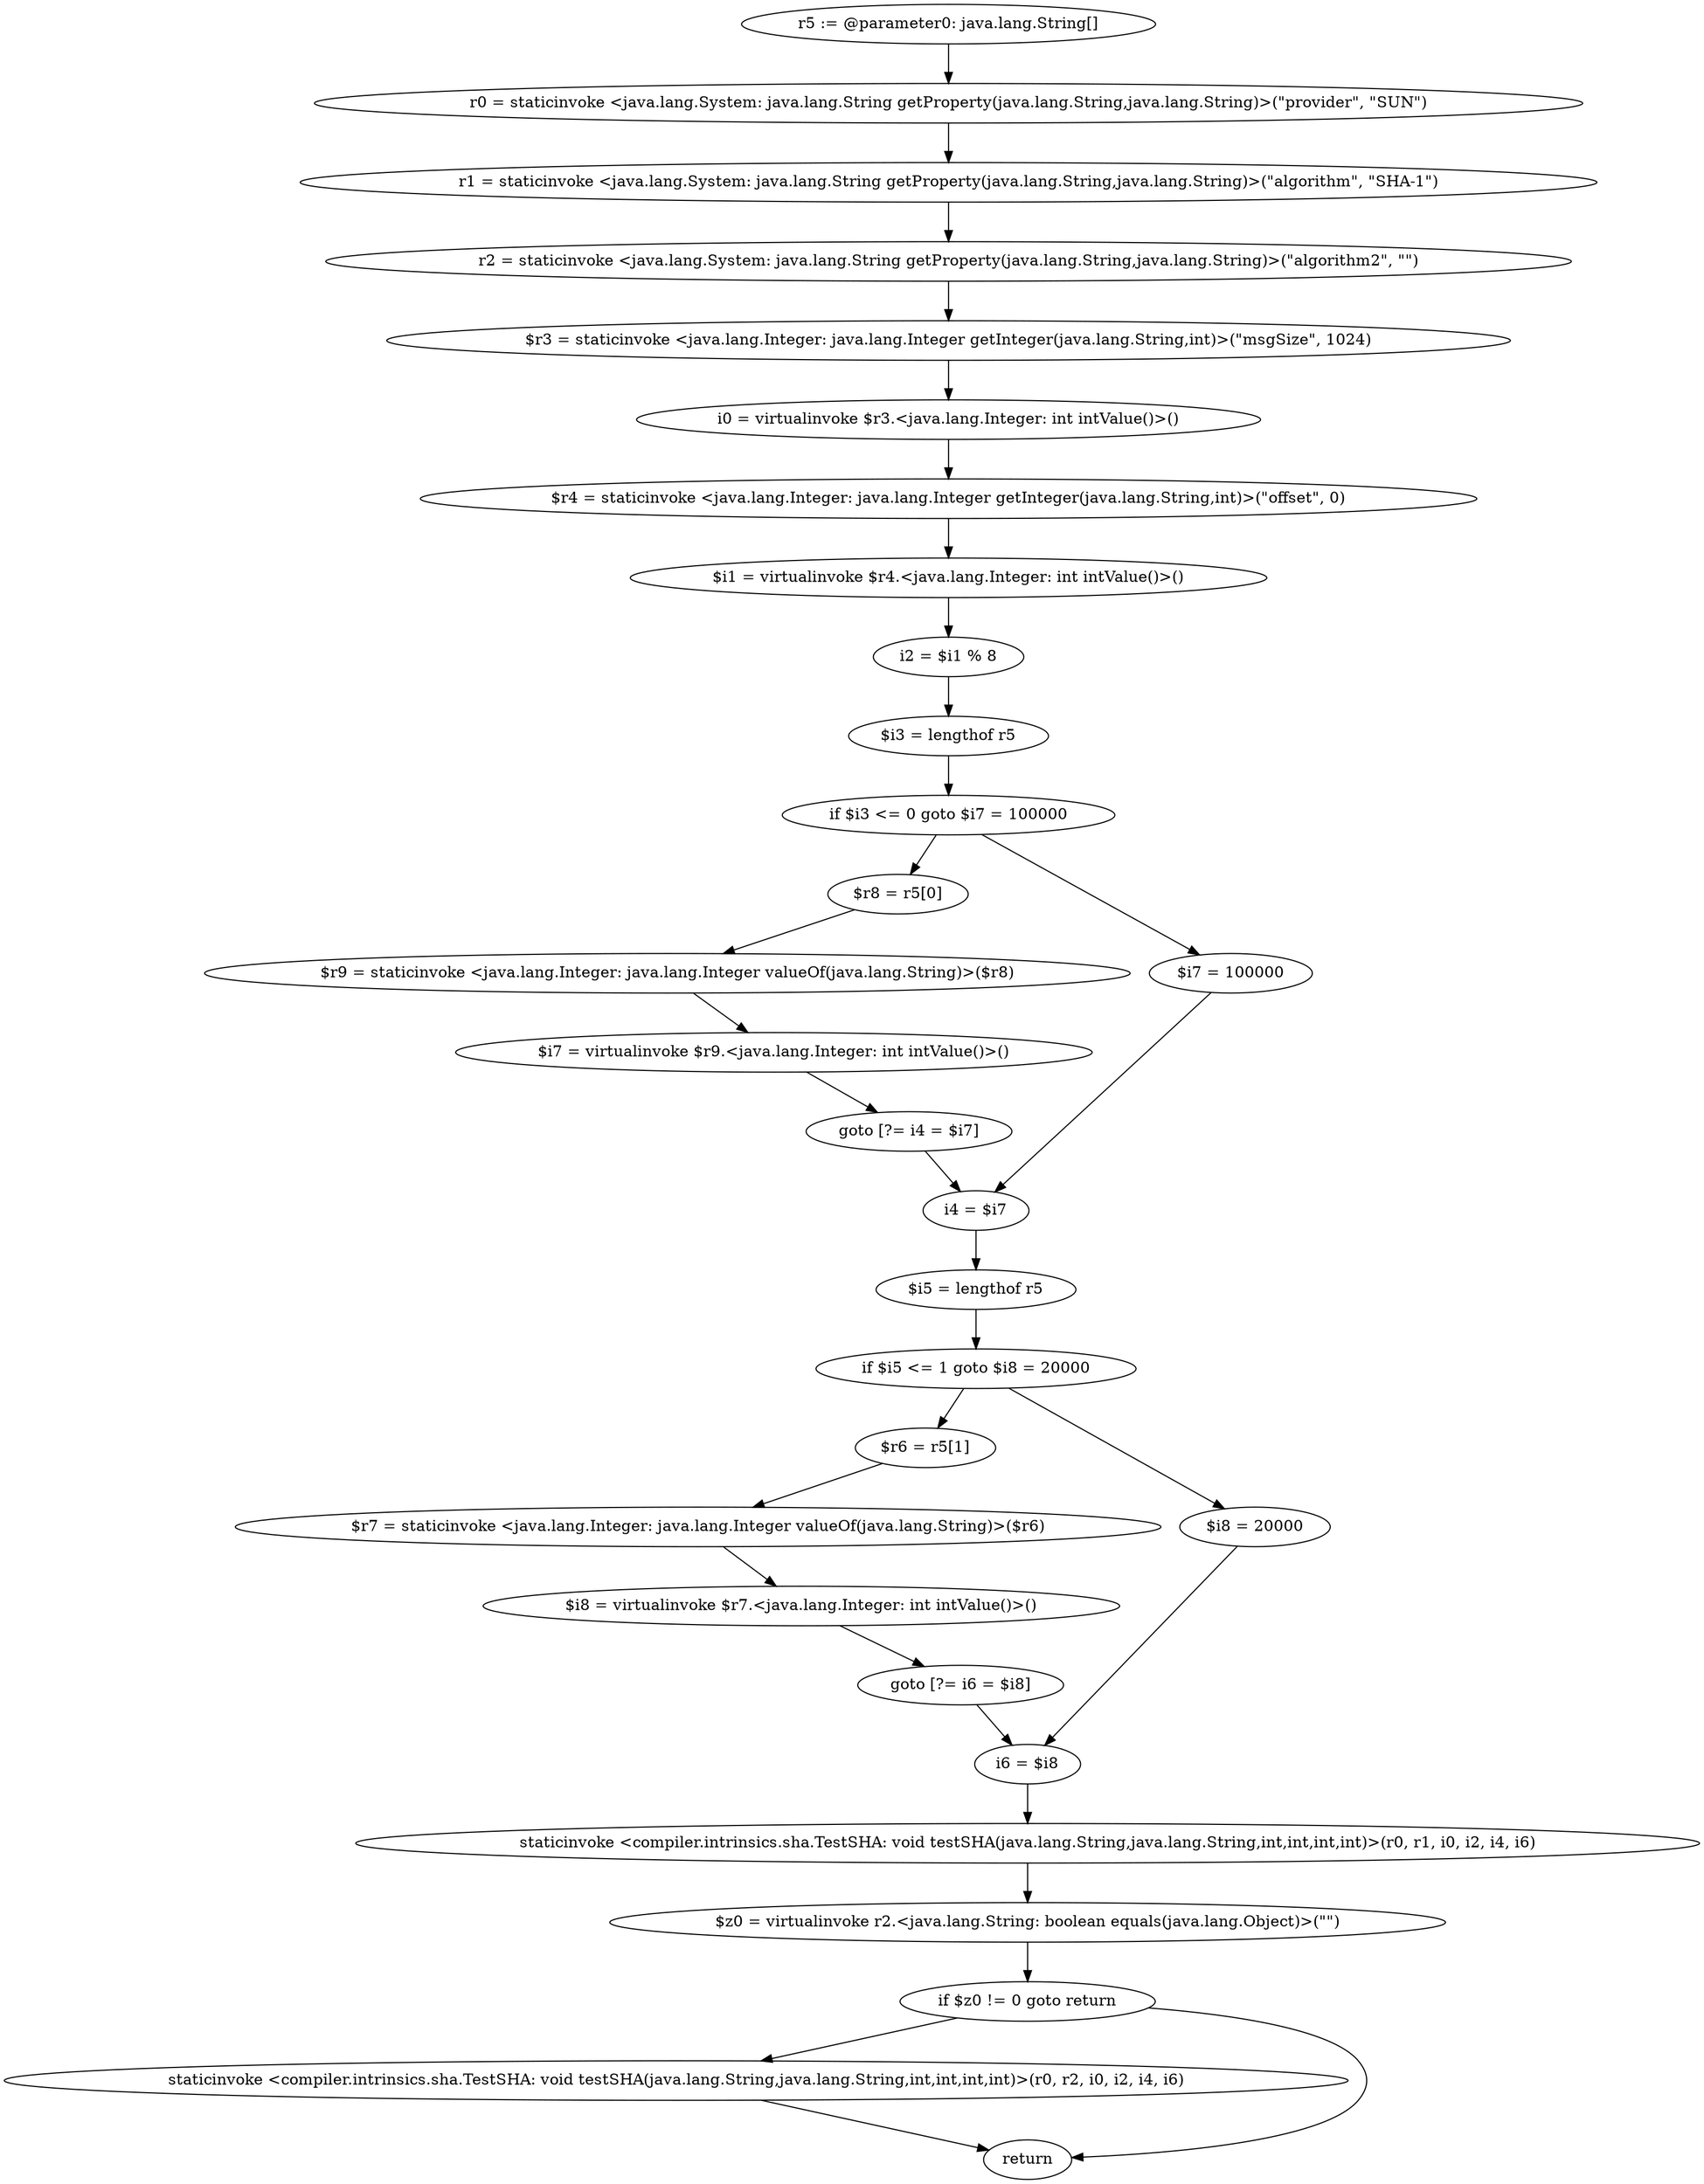 digraph "unitGraph" {
    "r5 := @parameter0: java.lang.String[]"
    "r0 = staticinvoke <java.lang.System: java.lang.String getProperty(java.lang.String,java.lang.String)>(\"provider\", \"SUN\")"
    "r1 = staticinvoke <java.lang.System: java.lang.String getProperty(java.lang.String,java.lang.String)>(\"algorithm\", \"SHA-1\")"
    "r2 = staticinvoke <java.lang.System: java.lang.String getProperty(java.lang.String,java.lang.String)>(\"algorithm2\", \"\")"
    "$r3 = staticinvoke <java.lang.Integer: java.lang.Integer getInteger(java.lang.String,int)>(\"msgSize\", 1024)"
    "i0 = virtualinvoke $r3.<java.lang.Integer: int intValue()>()"
    "$r4 = staticinvoke <java.lang.Integer: java.lang.Integer getInteger(java.lang.String,int)>(\"offset\", 0)"
    "$i1 = virtualinvoke $r4.<java.lang.Integer: int intValue()>()"
    "i2 = $i1 % 8"
    "$i3 = lengthof r5"
    "if $i3 <= 0 goto $i7 = 100000"
    "$r8 = r5[0]"
    "$r9 = staticinvoke <java.lang.Integer: java.lang.Integer valueOf(java.lang.String)>($r8)"
    "$i7 = virtualinvoke $r9.<java.lang.Integer: int intValue()>()"
    "goto [?= i4 = $i7]"
    "$i7 = 100000"
    "i4 = $i7"
    "$i5 = lengthof r5"
    "if $i5 <= 1 goto $i8 = 20000"
    "$r6 = r5[1]"
    "$r7 = staticinvoke <java.lang.Integer: java.lang.Integer valueOf(java.lang.String)>($r6)"
    "$i8 = virtualinvoke $r7.<java.lang.Integer: int intValue()>()"
    "goto [?= i6 = $i8]"
    "$i8 = 20000"
    "i6 = $i8"
    "staticinvoke <compiler.intrinsics.sha.TestSHA: void testSHA(java.lang.String,java.lang.String,int,int,int,int)>(r0, r1, i0, i2, i4, i6)"
    "$z0 = virtualinvoke r2.<java.lang.String: boolean equals(java.lang.Object)>(\"\")"
    "if $z0 != 0 goto return"
    "staticinvoke <compiler.intrinsics.sha.TestSHA: void testSHA(java.lang.String,java.lang.String,int,int,int,int)>(r0, r2, i0, i2, i4, i6)"
    "return"
    "r5 := @parameter0: java.lang.String[]"->"r0 = staticinvoke <java.lang.System: java.lang.String getProperty(java.lang.String,java.lang.String)>(\"provider\", \"SUN\")";
    "r0 = staticinvoke <java.lang.System: java.lang.String getProperty(java.lang.String,java.lang.String)>(\"provider\", \"SUN\")"->"r1 = staticinvoke <java.lang.System: java.lang.String getProperty(java.lang.String,java.lang.String)>(\"algorithm\", \"SHA-1\")";
    "r1 = staticinvoke <java.lang.System: java.lang.String getProperty(java.lang.String,java.lang.String)>(\"algorithm\", \"SHA-1\")"->"r2 = staticinvoke <java.lang.System: java.lang.String getProperty(java.lang.String,java.lang.String)>(\"algorithm2\", \"\")";
    "r2 = staticinvoke <java.lang.System: java.lang.String getProperty(java.lang.String,java.lang.String)>(\"algorithm2\", \"\")"->"$r3 = staticinvoke <java.lang.Integer: java.lang.Integer getInteger(java.lang.String,int)>(\"msgSize\", 1024)";
    "$r3 = staticinvoke <java.lang.Integer: java.lang.Integer getInteger(java.lang.String,int)>(\"msgSize\", 1024)"->"i0 = virtualinvoke $r3.<java.lang.Integer: int intValue()>()";
    "i0 = virtualinvoke $r3.<java.lang.Integer: int intValue()>()"->"$r4 = staticinvoke <java.lang.Integer: java.lang.Integer getInteger(java.lang.String,int)>(\"offset\", 0)";
    "$r4 = staticinvoke <java.lang.Integer: java.lang.Integer getInteger(java.lang.String,int)>(\"offset\", 0)"->"$i1 = virtualinvoke $r4.<java.lang.Integer: int intValue()>()";
    "$i1 = virtualinvoke $r4.<java.lang.Integer: int intValue()>()"->"i2 = $i1 % 8";
    "i2 = $i1 % 8"->"$i3 = lengthof r5";
    "$i3 = lengthof r5"->"if $i3 <= 0 goto $i7 = 100000";
    "if $i3 <= 0 goto $i7 = 100000"->"$r8 = r5[0]";
    "if $i3 <= 0 goto $i7 = 100000"->"$i7 = 100000";
    "$r8 = r5[0]"->"$r9 = staticinvoke <java.lang.Integer: java.lang.Integer valueOf(java.lang.String)>($r8)";
    "$r9 = staticinvoke <java.lang.Integer: java.lang.Integer valueOf(java.lang.String)>($r8)"->"$i7 = virtualinvoke $r9.<java.lang.Integer: int intValue()>()";
    "$i7 = virtualinvoke $r9.<java.lang.Integer: int intValue()>()"->"goto [?= i4 = $i7]";
    "goto [?= i4 = $i7]"->"i4 = $i7";
    "$i7 = 100000"->"i4 = $i7";
    "i4 = $i7"->"$i5 = lengthof r5";
    "$i5 = lengthof r5"->"if $i5 <= 1 goto $i8 = 20000";
    "if $i5 <= 1 goto $i8 = 20000"->"$r6 = r5[1]";
    "if $i5 <= 1 goto $i8 = 20000"->"$i8 = 20000";
    "$r6 = r5[1]"->"$r7 = staticinvoke <java.lang.Integer: java.lang.Integer valueOf(java.lang.String)>($r6)";
    "$r7 = staticinvoke <java.lang.Integer: java.lang.Integer valueOf(java.lang.String)>($r6)"->"$i8 = virtualinvoke $r7.<java.lang.Integer: int intValue()>()";
    "$i8 = virtualinvoke $r7.<java.lang.Integer: int intValue()>()"->"goto [?= i6 = $i8]";
    "goto [?= i6 = $i8]"->"i6 = $i8";
    "$i8 = 20000"->"i6 = $i8";
    "i6 = $i8"->"staticinvoke <compiler.intrinsics.sha.TestSHA: void testSHA(java.lang.String,java.lang.String,int,int,int,int)>(r0, r1, i0, i2, i4, i6)";
    "staticinvoke <compiler.intrinsics.sha.TestSHA: void testSHA(java.lang.String,java.lang.String,int,int,int,int)>(r0, r1, i0, i2, i4, i6)"->"$z0 = virtualinvoke r2.<java.lang.String: boolean equals(java.lang.Object)>(\"\")";
    "$z0 = virtualinvoke r2.<java.lang.String: boolean equals(java.lang.Object)>(\"\")"->"if $z0 != 0 goto return";
    "if $z0 != 0 goto return"->"staticinvoke <compiler.intrinsics.sha.TestSHA: void testSHA(java.lang.String,java.lang.String,int,int,int,int)>(r0, r2, i0, i2, i4, i6)";
    "if $z0 != 0 goto return"->"return";
    "staticinvoke <compiler.intrinsics.sha.TestSHA: void testSHA(java.lang.String,java.lang.String,int,int,int,int)>(r0, r2, i0, i2, i4, i6)"->"return";
}
